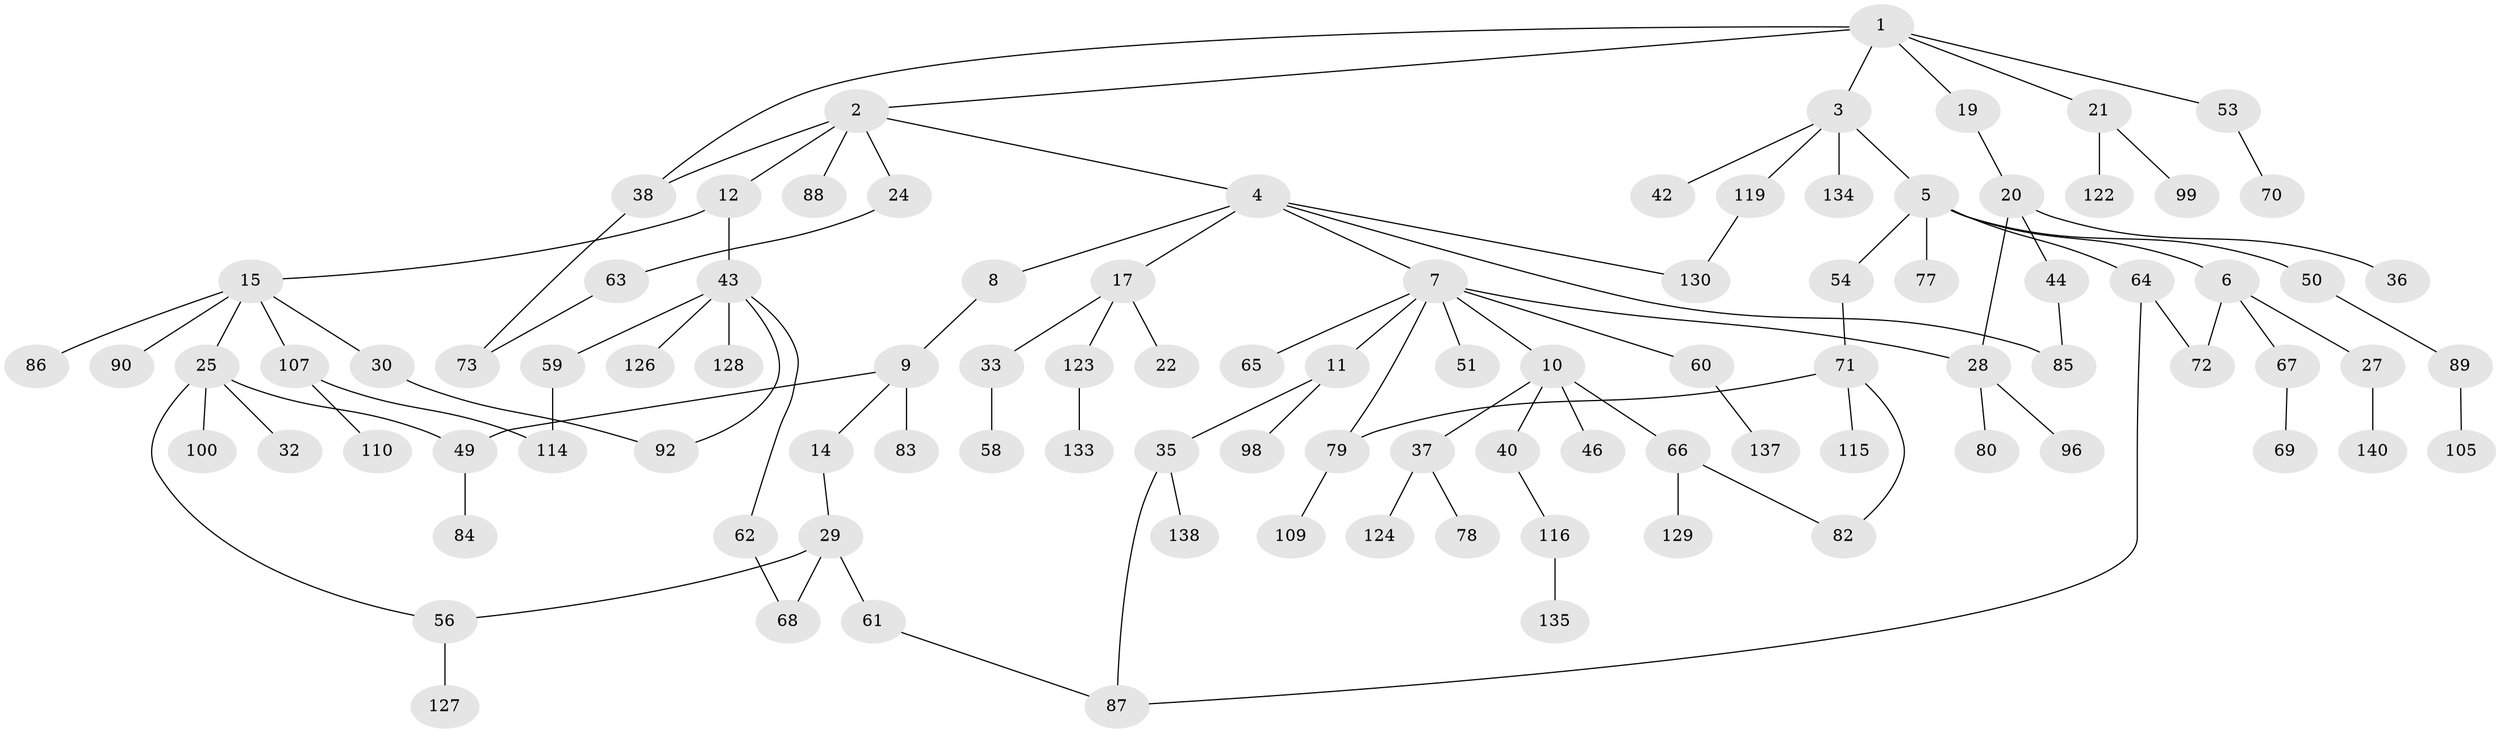// Generated by graph-tools (version 1.1) at 2025/23/03/03/25 07:23:32]
// undirected, 98 vertices, 112 edges
graph export_dot {
graph [start="1"]
  node [color=gray90,style=filled];
  1;
  2 [super="+106"];
  3 [super="+13"];
  4 [super="+55"];
  5 [super="+16"];
  6 [super="+104"];
  7 [super="+34"];
  8 [super="+131"];
  9 [super="+31"];
  10 [super="+18"];
  11 [super="+26"];
  12 [super="+139"];
  14;
  15 [super="+47"];
  17 [super="+91"];
  19 [super="+23"];
  20 [super="+39"];
  21 [super="+52"];
  22 [super="+120"];
  24;
  25 [super="+97"];
  27 [super="+76"];
  28 [super="+45"];
  29 [super="+75"];
  30;
  32;
  33;
  35;
  36 [super="+136"];
  37;
  38 [super="+41"];
  40;
  42 [super="+74"];
  43 [super="+121"];
  44 [super="+48"];
  46;
  49 [super="+101"];
  50 [super="+57"];
  51;
  53 [super="+117"];
  54;
  56;
  58;
  59 [super="+141"];
  60;
  61;
  62 [super="+111"];
  63 [super="+125"];
  64 [super="+81"];
  65;
  66 [super="+108"];
  67;
  68;
  69;
  70;
  71 [super="+94"];
  72;
  73;
  77;
  78 [super="+95"];
  79 [super="+112"];
  80;
  82;
  83;
  84 [super="+93"];
  85 [super="+102"];
  86;
  87 [super="+103"];
  88;
  89;
  90;
  92;
  96 [super="+113"];
  98;
  99;
  100;
  105 [super="+118"];
  107 [super="+132"];
  109;
  110;
  114;
  115;
  116;
  119;
  122;
  123;
  124;
  126;
  127;
  128;
  129;
  130;
  133;
  134;
  135;
  137;
  138;
  140;
  1 -- 2;
  1 -- 3;
  1 -- 19;
  1 -- 21;
  1 -- 38;
  1 -- 53;
  2 -- 4;
  2 -- 12;
  2 -- 24;
  2 -- 88;
  2 -- 38;
  3 -- 5;
  3 -- 119;
  3 -- 134;
  3 -- 42;
  4 -- 7;
  4 -- 8;
  4 -- 17;
  4 -- 85;
  4 -- 130;
  5 -- 6;
  5 -- 50;
  5 -- 54;
  5 -- 64;
  5 -- 77;
  6 -- 27;
  6 -- 67;
  6 -- 72;
  7 -- 10;
  7 -- 11;
  7 -- 65;
  7 -- 79;
  7 -- 28;
  7 -- 51;
  7 -- 60;
  8 -- 9;
  9 -- 14;
  9 -- 83;
  9 -- 49;
  10 -- 37;
  10 -- 66;
  10 -- 40;
  10 -- 46;
  11 -- 98;
  11 -- 35;
  12 -- 15;
  12 -- 43;
  14 -- 29;
  15 -- 25;
  15 -- 30;
  15 -- 90;
  15 -- 107;
  15 -- 86;
  17 -- 22;
  17 -- 33;
  17 -- 123;
  19 -- 20;
  20 -- 28;
  20 -- 36;
  20 -- 44;
  21 -- 99;
  21 -- 122;
  24 -- 63;
  25 -- 32;
  25 -- 56;
  25 -- 100;
  25 -- 49;
  27 -- 140;
  28 -- 80;
  28 -- 96;
  29 -- 61;
  29 -- 56;
  29 -- 68;
  30 -- 92;
  33 -- 58;
  35 -- 138;
  35 -- 87;
  37 -- 78;
  37 -- 124;
  38 -- 73;
  40 -- 116;
  43 -- 59;
  43 -- 62;
  43 -- 126;
  43 -- 128;
  43 -- 92;
  44 -- 85;
  49 -- 84;
  50 -- 89;
  53 -- 70;
  54 -- 71;
  56 -- 127;
  59 -- 114;
  60 -- 137;
  61 -- 87;
  62 -- 68;
  63 -- 73;
  64 -- 72;
  64 -- 87;
  66 -- 129;
  66 -- 82;
  67 -- 69;
  71 -- 82;
  71 -- 79;
  71 -- 115;
  79 -- 109;
  89 -- 105;
  107 -- 110;
  107 -- 114;
  116 -- 135;
  119 -- 130;
  123 -- 133;
}
